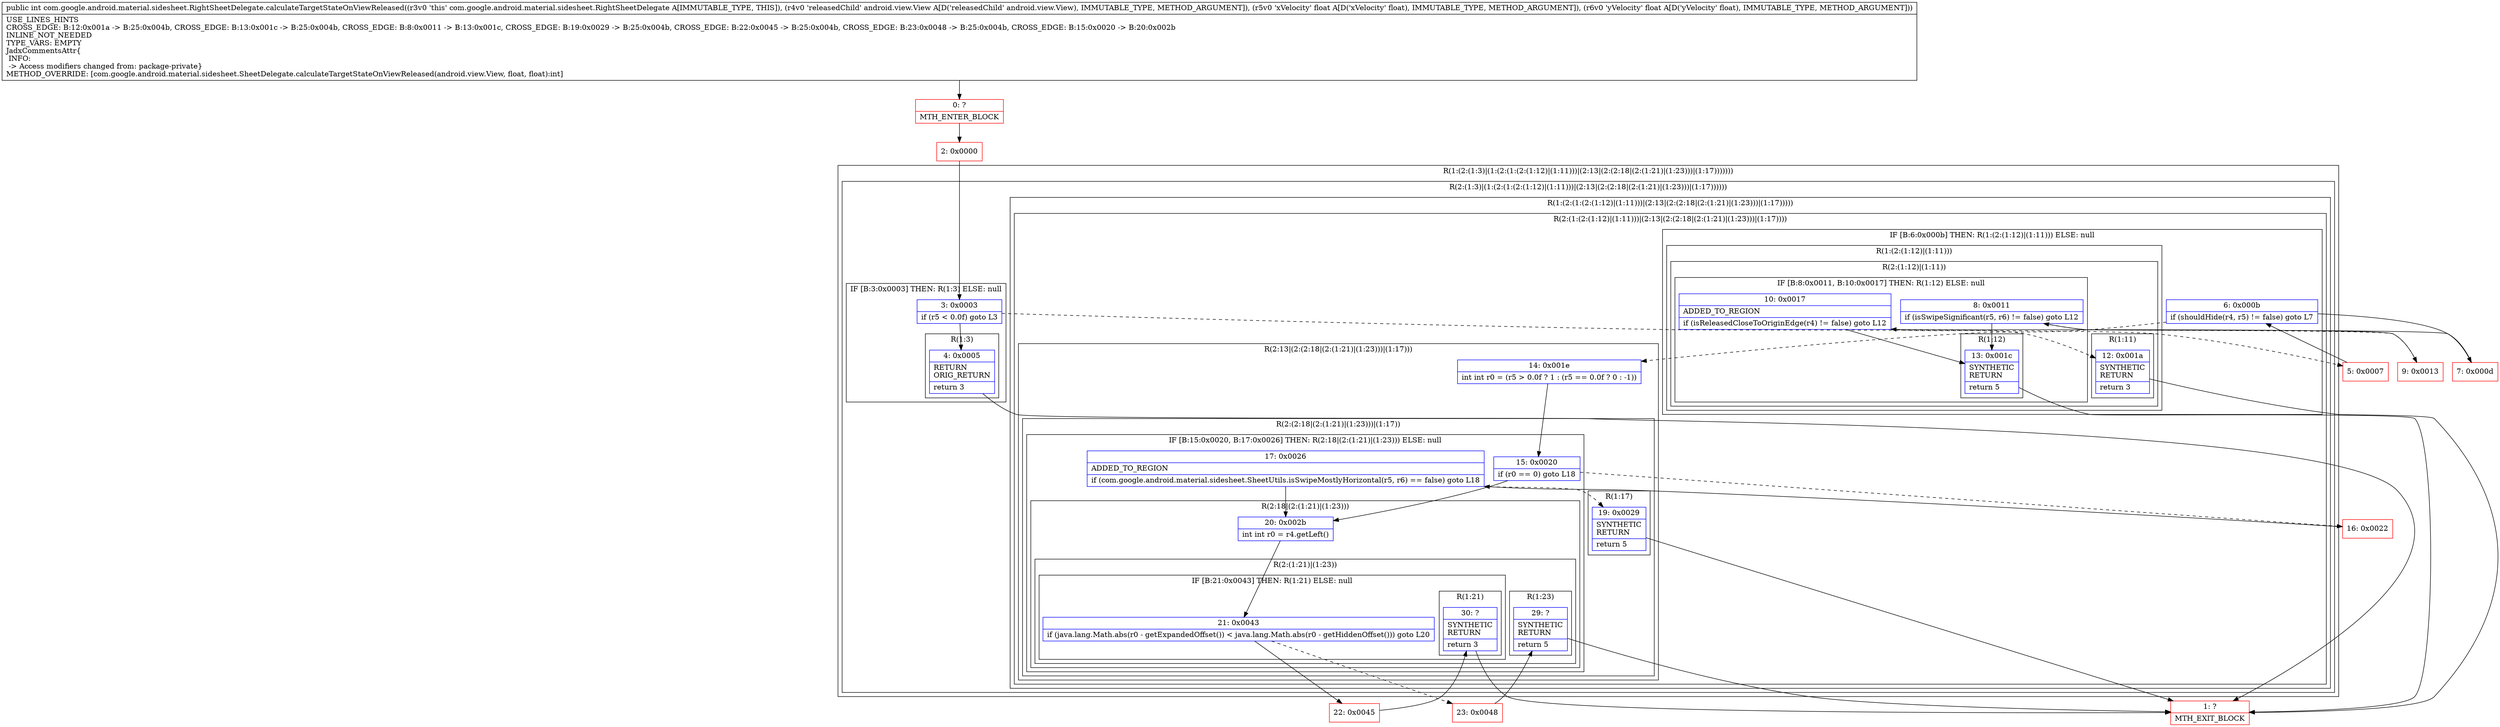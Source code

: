 digraph "CFG forcom.google.android.material.sidesheet.RightSheetDelegate.calculateTargetStateOnViewReleased(Landroid\/view\/View;FF)I" {
subgraph cluster_Region_806425101 {
label = "R(1:(2:(1:3)|(1:(2:(1:(2:(1:12)|(1:11)))|(2:13|(2:(2:18|(2:(1:21)|(1:23)))|(1:17)))))))";
node [shape=record,color=blue];
subgraph cluster_Region_1875868158 {
label = "R(2:(1:3)|(1:(2:(1:(2:(1:12)|(1:11)))|(2:13|(2:(2:18|(2:(1:21)|(1:23)))|(1:17))))))";
node [shape=record,color=blue];
subgraph cluster_IfRegion_470059950 {
label = "IF [B:3:0x0003] THEN: R(1:3) ELSE: null";
node [shape=record,color=blue];
Node_3 [shape=record,label="{3\:\ 0x0003|if (r5 \< 0.0f) goto L3\l}"];
subgraph cluster_Region_1766062777 {
label = "R(1:3)";
node [shape=record,color=blue];
Node_4 [shape=record,label="{4\:\ 0x0005|RETURN\lORIG_RETURN\l|return 3\l}"];
}
}
subgraph cluster_Region_1375341798 {
label = "R(1:(2:(1:(2:(1:12)|(1:11)))|(2:13|(2:(2:18|(2:(1:21)|(1:23)))|(1:17)))))";
node [shape=record,color=blue];
subgraph cluster_Region_1164873646 {
label = "R(2:(1:(2:(1:12)|(1:11)))|(2:13|(2:(2:18|(2:(1:21)|(1:23)))|(1:17))))";
node [shape=record,color=blue];
subgraph cluster_IfRegion_2106537302 {
label = "IF [B:6:0x000b] THEN: R(1:(2:(1:12)|(1:11))) ELSE: null";
node [shape=record,color=blue];
Node_6 [shape=record,label="{6\:\ 0x000b|if (shouldHide(r4, r5) != false) goto L7\l}"];
subgraph cluster_Region_191864428 {
label = "R(1:(2:(1:12)|(1:11)))";
node [shape=record,color=blue];
subgraph cluster_Region_175324891 {
label = "R(2:(1:12)|(1:11))";
node [shape=record,color=blue];
subgraph cluster_IfRegion_1003602884 {
label = "IF [B:8:0x0011, B:10:0x0017] THEN: R(1:12) ELSE: null";
node [shape=record,color=blue];
Node_8 [shape=record,label="{8\:\ 0x0011|if (isSwipeSignificant(r5, r6) != false) goto L12\l}"];
Node_10 [shape=record,label="{10\:\ 0x0017|ADDED_TO_REGION\l|if (isReleasedCloseToOriginEdge(r4) != false) goto L12\l}"];
subgraph cluster_Region_1072718957 {
label = "R(1:12)";
node [shape=record,color=blue];
Node_13 [shape=record,label="{13\:\ 0x001c|SYNTHETIC\lRETURN\l|return 5\l}"];
}
}
subgraph cluster_Region_1209729281 {
label = "R(1:11)";
node [shape=record,color=blue];
Node_12 [shape=record,label="{12\:\ 0x001a|SYNTHETIC\lRETURN\l|return 3\l}"];
}
}
}
}
subgraph cluster_Region_286757735 {
label = "R(2:13|(2:(2:18|(2:(1:21)|(1:23)))|(1:17)))";
node [shape=record,color=blue];
Node_14 [shape=record,label="{14\:\ 0x001e|int int r0 = (r5 \> 0.0f ? 1 : (r5 == 0.0f ? 0 : \-1))\l}"];
subgraph cluster_Region_1535994687 {
label = "R(2:(2:18|(2:(1:21)|(1:23)))|(1:17))";
node [shape=record,color=blue];
subgraph cluster_IfRegion_823862529 {
label = "IF [B:15:0x0020, B:17:0x0026] THEN: R(2:18|(2:(1:21)|(1:23))) ELSE: null";
node [shape=record,color=blue];
Node_15 [shape=record,label="{15\:\ 0x0020|if (r0 == 0) goto L18\l}"];
Node_17 [shape=record,label="{17\:\ 0x0026|ADDED_TO_REGION\l|if (com.google.android.material.sidesheet.SheetUtils.isSwipeMostlyHorizontal(r5, r6) == false) goto L18\l}"];
subgraph cluster_Region_965064276 {
label = "R(2:18|(2:(1:21)|(1:23)))";
node [shape=record,color=blue];
Node_20 [shape=record,label="{20\:\ 0x002b|int int r0 = r4.getLeft()\l}"];
subgraph cluster_Region_1861700713 {
label = "R(2:(1:21)|(1:23))";
node [shape=record,color=blue];
subgraph cluster_IfRegion_1813056850 {
label = "IF [B:21:0x0043] THEN: R(1:21) ELSE: null";
node [shape=record,color=blue];
Node_21 [shape=record,label="{21\:\ 0x0043|if (java.lang.Math.abs(r0 \- getExpandedOffset()) \< java.lang.Math.abs(r0 \- getHiddenOffset())) goto L20\l}"];
subgraph cluster_Region_1385729750 {
label = "R(1:21)";
node [shape=record,color=blue];
Node_30 [shape=record,label="{30\:\ ?|SYNTHETIC\lRETURN\l|return 3\l}"];
}
}
subgraph cluster_Region_1109106317 {
label = "R(1:23)";
node [shape=record,color=blue];
Node_29 [shape=record,label="{29\:\ ?|SYNTHETIC\lRETURN\l|return 5\l}"];
}
}
}
}
subgraph cluster_Region_1929363810 {
label = "R(1:17)";
node [shape=record,color=blue];
Node_19 [shape=record,label="{19\:\ 0x0029|SYNTHETIC\lRETURN\l|return 5\l}"];
}
}
}
}
}
}
}
Node_0 [shape=record,color=red,label="{0\:\ ?|MTH_ENTER_BLOCK\l}"];
Node_2 [shape=record,color=red,label="{2\:\ 0x0000}"];
Node_1 [shape=record,color=red,label="{1\:\ ?|MTH_EXIT_BLOCK\l}"];
Node_5 [shape=record,color=red,label="{5\:\ 0x0007}"];
Node_7 [shape=record,color=red,label="{7\:\ 0x000d}"];
Node_9 [shape=record,color=red,label="{9\:\ 0x0013}"];
Node_16 [shape=record,color=red,label="{16\:\ 0x0022}"];
Node_22 [shape=record,color=red,label="{22\:\ 0x0045}"];
Node_23 [shape=record,color=red,label="{23\:\ 0x0048}"];
MethodNode[shape=record,label="{public int com.google.android.material.sidesheet.RightSheetDelegate.calculateTargetStateOnViewReleased((r3v0 'this' com.google.android.material.sidesheet.RightSheetDelegate A[IMMUTABLE_TYPE, THIS]), (r4v0 'releasedChild' android.view.View A[D('releasedChild' android.view.View), IMMUTABLE_TYPE, METHOD_ARGUMENT]), (r5v0 'xVelocity' float A[D('xVelocity' float), IMMUTABLE_TYPE, METHOD_ARGUMENT]), (r6v0 'yVelocity' float A[D('yVelocity' float), IMMUTABLE_TYPE, METHOD_ARGUMENT]))  | USE_LINES_HINTS\lCROSS_EDGE: B:12:0x001a \-\> B:25:0x004b, CROSS_EDGE: B:13:0x001c \-\> B:25:0x004b, CROSS_EDGE: B:8:0x0011 \-\> B:13:0x001c, CROSS_EDGE: B:19:0x0029 \-\> B:25:0x004b, CROSS_EDGE: B:22:0x0045 \-\> B:25:0x004b, CROSS_EDGE: B:23:0x0048 \-\> B:25:0x004b, CROSS_EDGE: B:15:0x0020 \-\> B:20:0x002b\lINLINE_NOT_NEEDED\lTYPE_VARS: EMPTY\lJadxCommentsAttr\{\l INFO: \l \-\> Access modifiers changed from: package\-private\}\lMETHOD_OVERRIDE: [com.google.android.material.sidesheet.SheetDelegate.calculateTargetStateOnViewReleased(android.view.View, float, float):int]\l}"];
MethodNode -> Node_0;Node_3 -> Node_4;
Node_3 -> Node_5[style=dashed];
Node_4 -> Node_1;
Node_6 -> Node_7;
Node_6 -> Node_14[style=dashed];
Node_8 -> Node_9[style=dashed];
Node_8 -> Node_13;
Node_10 -> Node_12[style=dashed];
Node_10 -> Node_13;
Node_13 -> Node_1;
Node_12 -> Node_1;
Node_14 -> Node_15;
Node_15 -> Node_16[style=dashed];
Node_15 -> Node_20;
Node_17 -> Node_19[style=dashed];
Node_17 -> Node_20;
Node_20 -> Node_21;
Node_21 -> Node_22;
Node_21 -> Node_23[style=dashed];
Node_30 -> Node_1;
Node_29 -> Node_1;
Node_19 -> Node_1;
Node_0 -> Node_2;
Node_2 -> Node_3;
Node_5 -> Node_6;
Node_7 -> Node_8;
Node_9 -> Node_10;
Node_16 -> Node_17;
Node_22 -> Node_30;
Node_23 -> Node_29;
}


